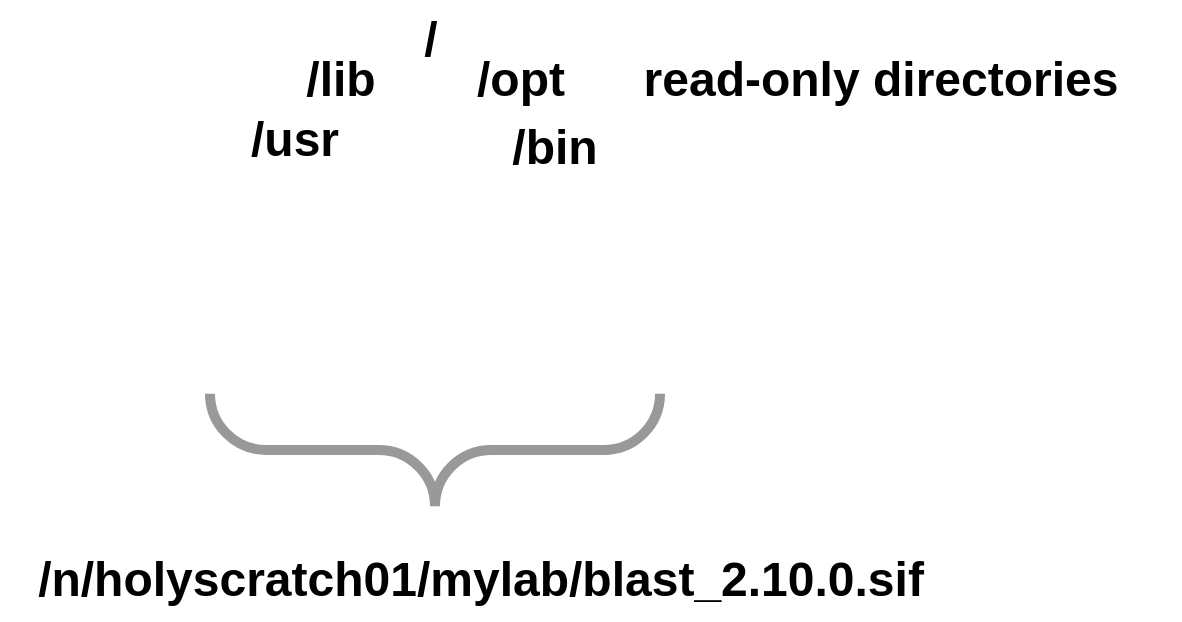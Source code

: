 <mxfile version="14.6.5" type="google"><diagram id="U-1hWGkHUxiqW32JGOmp" name="Page-1"><mxGraphModel dx="1186" dy="589" grid="1" gridSize="10" guides="1" tooltips="1" connect="1" arrows="1" fold="1" page="1" pageScale="1" pageWidth="850" pageHeight="1100" math="0" shadow="0"><root><mxCell id="0"/><mxCell id="1" parent="0"/><mxCell id="CUoR-c6en0slCKx1O8aT-4" value="" style="shape=image;html=1;verticalAlign=top;verticalLabelPosition=bottom;labelBackgroundColor=#ffffff;imageAspect=0;aspect=fixed;image=https://cdn2.iconfinder.com/data/icons/plump-by-zerode_/128/CD-icon.png" parent="1" vertex="1"><mxGeometry x="320" y="50" width="200" height="200" as="geometry"/></mxCell><mxCell id="CUoR-c6en0slCKx1O8aT-7" value="/" style="text;strokeColor=none;fillColor=none;html=1;fontSize=24;fontStyle=1;verticalAlign=middle;align=center;" parent="1" vertex="1"><mxGeometry x="380" y="60" width="90" height="20" as="geometry"/></mxCell><mxCell id="CUoR-c6en0slCKx1O8aT-8" value="/usr" style="text;strokeColor=none;fillColor=none;html=1;fontSize=24;fontStyle=1;verticalAlign=middle;align=center;" parent="1" vertex="1"><mxGeometry x="307" y="100" width="100" height="40" as="geometry"/></mxCell><mxCell id="CUoR-c6en0slCKx1O8aT-9" value="/bin" style="text;strokeColor=none;fillColor=none;html=1;fontSize=24;fontStyle=1;verticalAlign=middle;align=center;" parent="1" vertex="1"><mxGeometry x="437" y="104" width="100" height="40" as="geometry"/></mxCell><mxCell id="CUoR-c6en0slCKx1O8aT-11" value="/opt" style="text;strokeColor=none;fillColor=none;html=1;fontSize=24;fontStyle=1;verticalAlign=middle;align=center;" parent="1" vertex="1"><mxGeometry x="420" y="70" width="100" height="40" as="geometry"/></mxCell><mxCell id="CUoR-c6en0slCKx1O8aT-12" value="/lib" style="text;strokeColor=none;fillColor=none;html=1;fontSize=24;fontStyle=1;verticalAlign=middle;align=center;" parent="1" vertex="1"><mxGeometry x="330" y="70" width="100" height="40" as="geometry"/></mxCell><mxCell id="CUoR-c6en0slCKx1O8aT-13" value="/n/holyscratch01/mylab/blast_2.10.0.sif" style="text;strokeColor=none;fillColor=none;html=1;fontSize=24;fontStyle=1;verticalAlign=middle;align=center;" parent="1" vertex="1"><mxGeometry x="210" y="320" width="480" height="40" as="geometry"/></mxCell><mxCell id="CUoR-c6en0slCKx1O8aT-16" value="" style="verticalLabelPosition=bottom;shadow=0;dashed=0;align=center;html=1;verticalAlign=top;strokeWidth=5;shape=mxgraph.mockup.markup.curlyBrace;strokeColor=#999999;flipV=1;" parent="1" vertex="1"><mxGeometry x="315" y="240" width="225" height="70" as="geometry"/></mxCell><mxCell id="CUoR-c6en0slCKx1O8aT-17" value="read-only directories" style="text;strokeColor=none;fillColor=none;html=1;fontSize=24;fontStyle=1;verticalAlign=middle;align=center;" parent="1" vertex="1"><mxGeometry x="500" y="70" width="300" height="40" as="geometry"/></mxCell></root></mxGraphModel></diagram></mxfile>